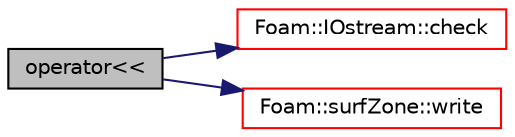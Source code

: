 digraph "operator&lt;&lt;"
{
  bgcolor="transparent";
  edge [fontname="Helvetica",fontsize="10",labelfontname="Helvetica",labelfontsize="10"];
  node [fontname="Helvetica",fontsize="10",shape=record];
  rankdir="LR";
  Node144976 [label="operator\<\<",height=0.2,width=0.4,color="black", fillcolor="grey75", style="filled", fontcolor="black"];
  Node144976 -> Node144977 [color="midnightblue",fontsize="10",style="solid",fontname="Helvetica"];
  Node144977 [label="Foam::IOstream::check",height=0.2,width=0.4,color="red",URL="$a27333.html#a367eb3425fc4e8270e2aa961df8ac8a5",tooltip="Check IOstream status for given operation. "];
  Node144976 -> Node145028 [color="midnightblue",fontsize="10",style="solid",fontname="Helvetica"];
  Node145028 [label="Foam::surfZone::write",height=0.2,width=0.4,color="red",URL="$a30965.html#a293fdfec8bdfbd5c3913ab4c9f3454ff",tooltip="Write. "];
}
